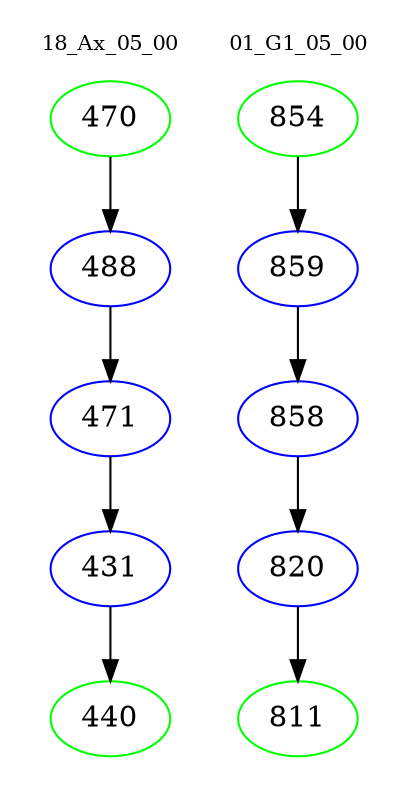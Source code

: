 digraph{
subgraph cluster_0 {
color = white
label = "18_Ax_05_00";
fontsize=10;
T0_470 [label="470", color="green"]
T0_470 -> T0_488 [color="black"]
T0_488 [label="488", color="blue"]
T0_488 -> T0_471 [color="black"]
T0_471 [label="471", color="blue"]
T0_471 -> T0_431 [color="black"]
T0_431 [label="431", color="blue"]
T0_431 -> T0_440 [color="black"]
T0_440 [label="440", color="green"]
}
subgraph cluster_1 {
color = white
label = "01_G1_05_00";
fontsize=10;
T1_854 [label="854", color="green"]
T1_854 -> T1_859 [color="black"]
T1_859 [label="859", color="blue"]
T1_859 -> T1_858 [color="black"]
T1_858 [label="858", color="blue"]
T1_858 -> T1_820 [color="black"]
T1_820 [label="820", color="blue"]
T1_820 -> T1_811 [color="black"]
T1_811 [label="811", color="green"]
}
}
